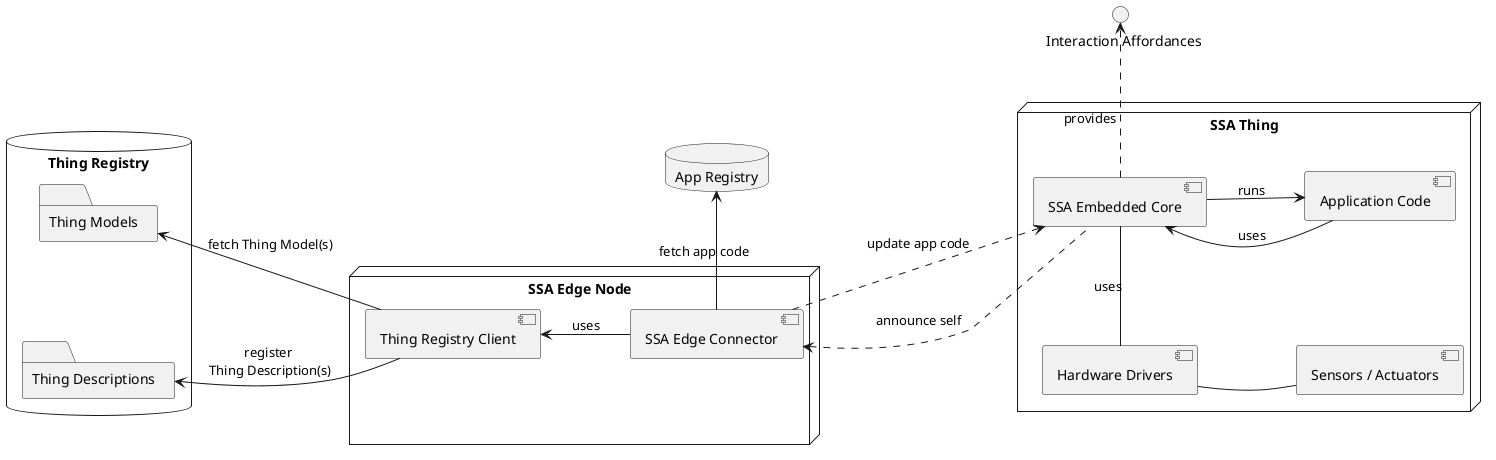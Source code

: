@startuml

left to right direction
skinparam nodesep 100

() "  Interaction Affordances" as wotProt

database "Thing Registry" as db {
    folder "Thing Models" as tms {
        }

    folder "Thing Descriptions" as tds {
        }
}

database "App Registry" as appDB {
}

node "SSA Edge Node" as edgeNode {

    [SSA Edge Connector] as ssaIoT
    [Thing Registry Client] as tRClient

    ssaIoT -u-> tRClient : uses
    ssaIoT -r-> appDB : fetch app code
}

node "SSA Thing" as device {
    [SSA Embedded Core] as ssaRt
    [Application Code] as userApp

    [Hardware Drivers] as hwd
    [Sensors / Actuators] as hw

    hwd -d- hw
    ssaRt -l- hwd : uses
    ssaRt -d-> userApp: runs
    userApp -u-> ssaRt: uses
}

tRClient -u-> tds : register \nThing Description(s)
tRClient -u-> tms : fetch Thing Model(s)

ssaIoT -d..> ssaRt : update app code
ssaRt -u..> ssaIoT : announce self
ssaRt -r..> wotProt: \n\nprovides

@enduml
